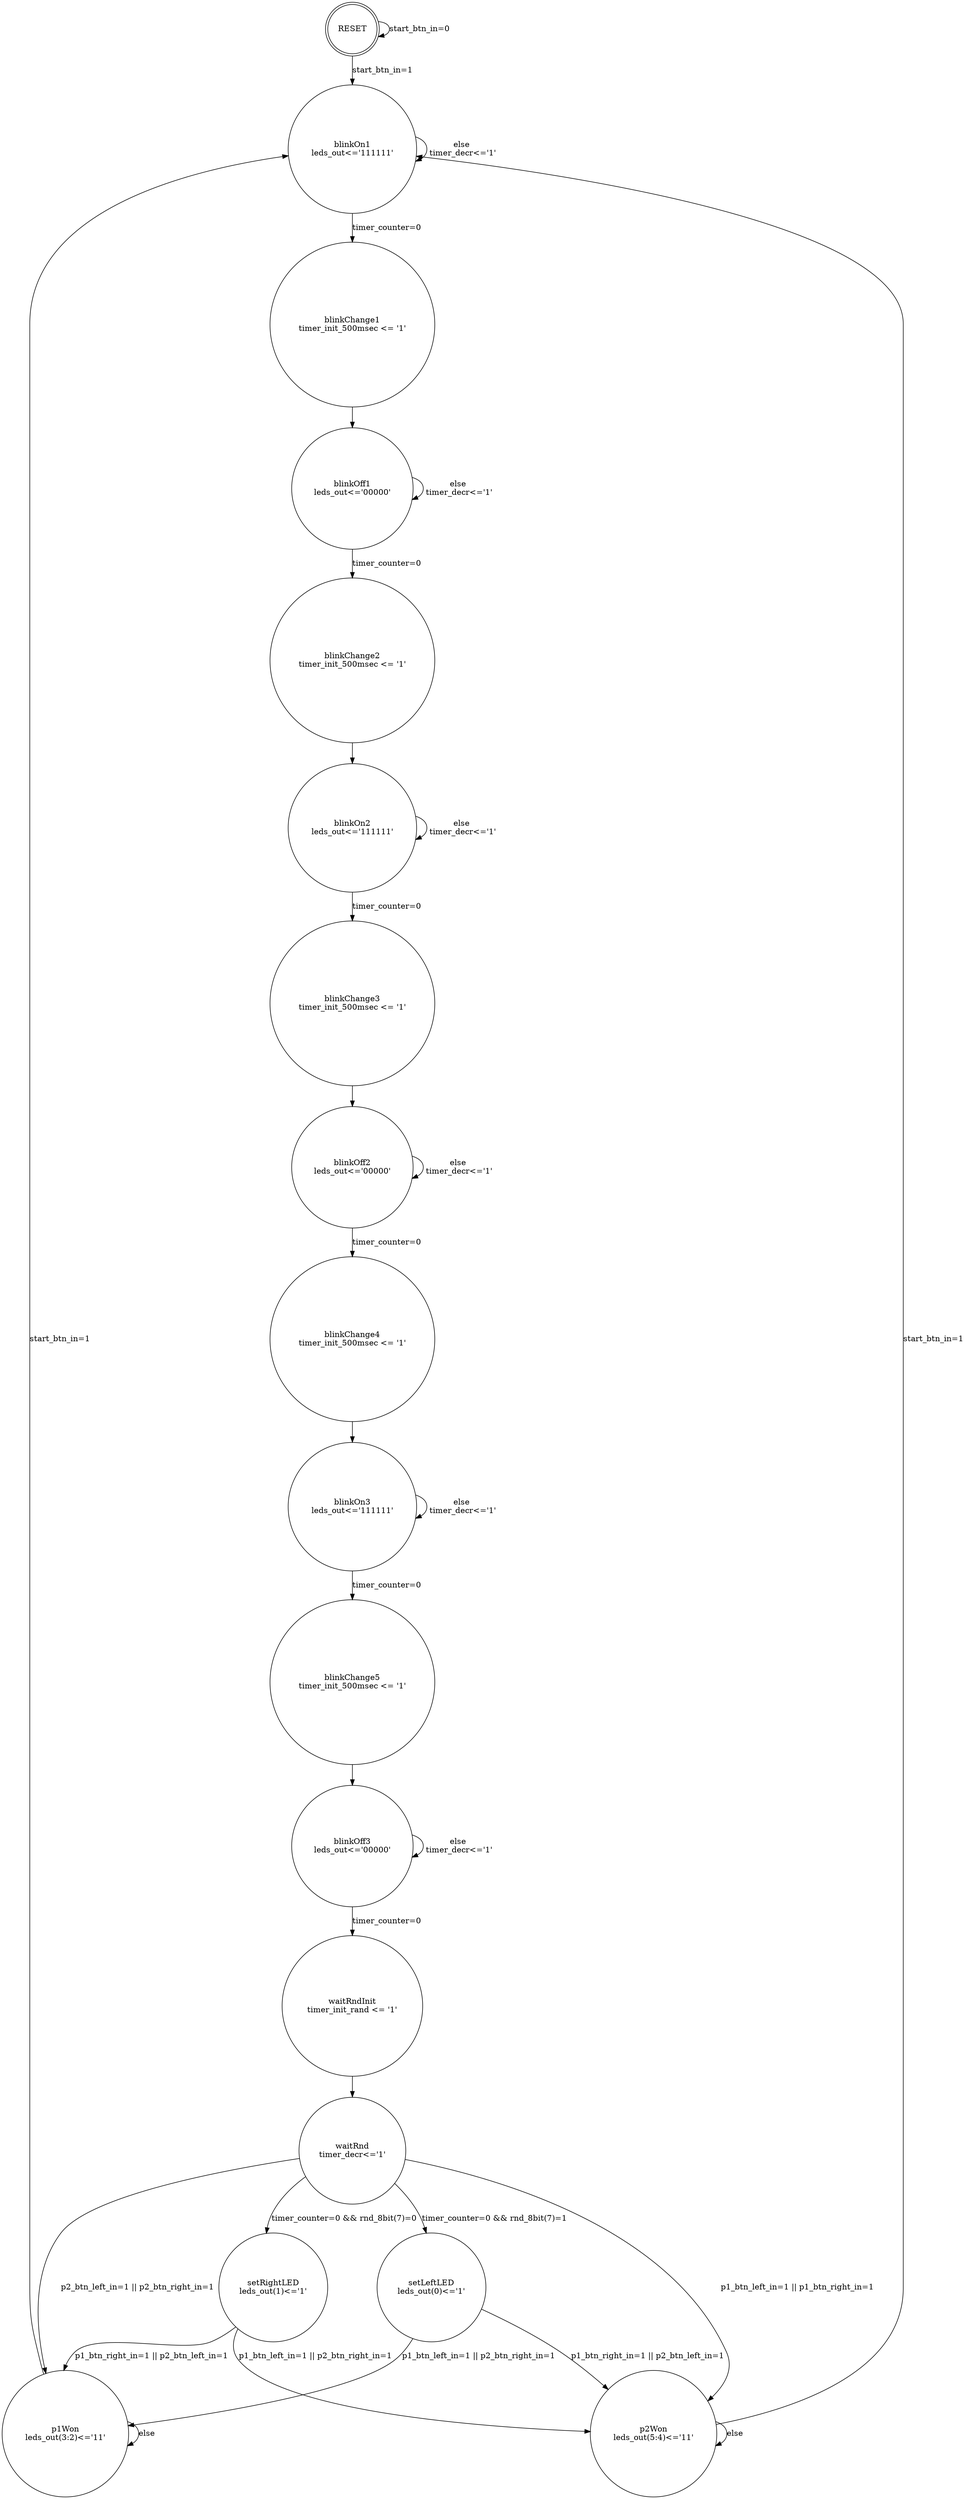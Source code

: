 digraph StateTransitionDiagram {
    //rankdir=LR;  // Set the direction from left to right (LR)

    // Define the states
    reset [shape=doublecircle, label="RESET"];
    blinkOn1 [shape=circle, label="blinkOn1\nleds_out<='111111'"];
    blinkOn2 [shape=circle, label="blinkOn2\nleds_out<='111111'"];
    blinkOn3 [shape=circle, label="blinkOn3\nleds_out<='111111'"];
    blinkOff1 [shape=circle, label="blinkOff1\nleds_out<='00000'"];
    blinkOff2 [shape=circle, label="blinkOff2\nleds_out<='00000'"];
    blinkOff3 [shape=circle, label="blinkOff3\nleds_out<='00000'"];
    blinkChange1 [shape=circle, label="blinkChange1\ntimer_init_500msec <= '1'"];
    blinkChange2 [shape=circle, label="blinkChange2\ntimer_init_500msec <= '1'"];
    blinkChange3 [shape=circle, label="blinkChange3\ntimer_init_500msec <= '1'"];
    blinkChange4 [shape=circle, label="blinkChange4\ntimer_init_500msec <= '1'"];
    blinkChange5 [shape=circle, label="blinkChange5\ntimer_init_500msec <= '1'"];
    waitRndInit [shape=circle, label="waitRndInit\ntimer_init_rand <= '1'"];
    waitRnd[shape=circle, label="waitRnd\ntimer_decr<='1'"];
    setLeftLED[shape=circle, label="setLeftLED\nleds_out(0)<='1'"];
    setRightLED[shape=circle, label="setRightLED\nleds_out(1)<='1'"];
    p1Won[shape=circle, label="p1Won\nleds_out(3:2)<='11'"];
    p2Won[shape=circle, label="p2Won\nleds_out(5:4)<='11'"];

    reset -> reset[label="start_btn_in=0"];
    reset -> blinkOn1[label="start_btn_in=1"];
    blinkOn1 -> blinkChange1[label="timer_counter=0"];
    blinkOn1 -> blinkOn1[label="else\n timer_decr<='1'"];
    blinkChange1 -> blinkOff1[label=""];
    blinkOff1 -> blinkChange2[label="timer_counter=0"];
    blinkOff1 -> blinkOff1[label="else\n timer_decr<='1'"];
    blinkChange2 -> blinkOn2[label=""];
    blinkOn2 -> blinkChange3[label="timer_counter=0"];
    blinkOn2 -> blinkOn2[label="else\n timer_decr<='1'"];
    blinkChange3 -> blinkOff2[label=""];
    blinkOff2 -> blinkChange4[label="timer_counter=0"];
    blinkOff2 -> blinkOff2[label="else\n timer_decr<='1'"];
    blinkChange4 -> blinkOn3[label=""];
    blinkOn3 -> blinkChange5[label="timer_counter=0"];
    blinkOn3 -> blinkOn3[label="else\n timer_decr<='1'"];
    blinkChange5 -> blinkOff3[label=""];
    blinkOff3 -> waitRndInit[label="timer_counter=0"];
    blinkOff3 -> blinkOff3[label="else\n timer_decr<='1'"];
    waitRndInit -> waitRnd[label=""];
    waitRnd -> setLeftLED[label="timer_counter=0 && rnd_8bit(7)=1"];
    waitRnd -> setRightLED[label="timer_counter=0 && rnd_8bit(7)=0"];
    waitRnd -> p1Won[label="p2_btn_left_in=1 || p2_btn_right_in=1"];
    waitRnd -> p2Won[label="p1_btn_left_in=1 || p1_btn_right_in=1"];
    setLeftLED -> p1Won[label="p1_btn_left_in=1 || p2_btn_right_in=1"];
    setLeftLED -> p2Won[label="p1_btn_right_in=1 || p2_btn_left_in=1"];
    setRightLED -> p1Won[label="p1_btn_right_in=1 || p2_btn_left_in=1"];
    setRightLED -> p2Won[label="p1_btn_left_in=1 || p2_btn_right_in=1"];
    p1Won -> blinkOn1[label="start_btn_in=1"];
    p1Won -> p1Won[label="else"];
    p2Won -> blinkOn1[label="start_btn_in=1"];
    p2Won -> p2Won[label="else"];
}